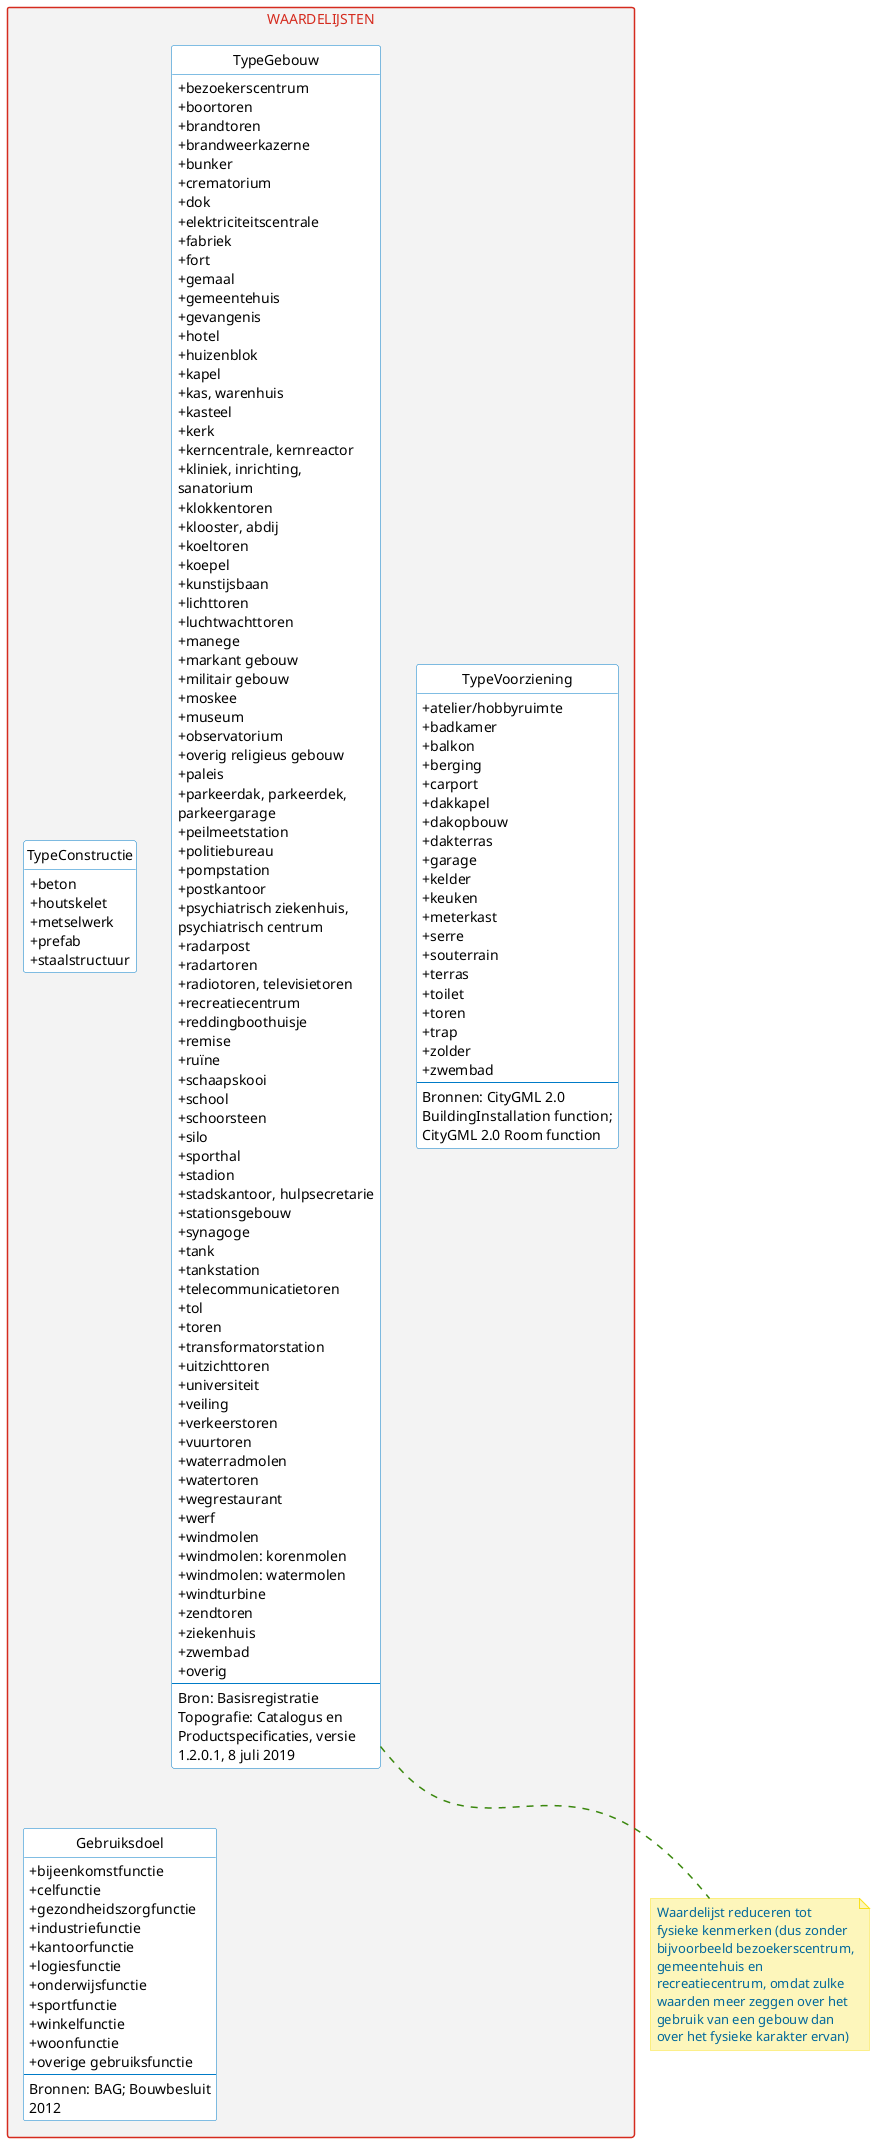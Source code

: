 @startuml

' skinparam linetype ortho
' skinparam linetype polyline

' --------v-v-v-v-v-v-v-v--------
' https://www.rijkshuisstijl.nl/organisatiespecifieke-richtlijnen/ministerie-van-binnenlandse-zaken-en-koninkrijksrelaties/deelidentiteit-kerndepartement-bzk
' https://www.rijkshuisstijl.nl/basiselementen/basiselementen-online/online-kleuren
'
' # Communicatiekleuren
' Het kerndepartement van BZK heeft uit het kleurenpalet van de rijkshuisstijl drie kleuren (elk met tint1 / tint2) gekozen:
' - Rijksoverheid hemelblauw #007bc7 (#b2d7ee/#d9ebf7)
' - Rijksoverheid rood #d52b1e (#f2bfbb/#f9dfdd)
' - Rijksoverheid groen #39870c (#c3dbb6/#e1eddb)
' Het gebruik van deze kleuren in combinatie met veel wit wordt gestimuleerd.
'
' # Tinten voor achtergrondkaders, grafieken en tabellen
' Voor achtergrondkaders, grafieken en tabellen kunnen 7 neutrale grijstinten of tinten van een communicatiekleur in stappen van 20% worden toegepast. Voor tekstachtergrond wordt grijstint1 of communicatiekleur tint2 aanbevolen om aan de contrasteisen voor een goede leesbaarheid te voldoen.
'
' Rijksoverheid grijs 1 #f3f3f3
' Rijksoverheid grijs 2 #e6e6e6
' Rijksoverheid grijs 3 #cccccc
' Rijksoverheid grijs 4 #b4b4b4
' Rijksoverheid grijs 5 #999999
' Rijksoverheid grijs 6 #696969
' Rijksoverheid grijs 7 #535353

' skinparam linetype ortho
' skinparam linetype polyline
' --------^-^-^-^-^-^-^-^--------

skinparam WrapWidth 200

skinparam Shadowing false

skinparam classAttributeIconSize 0

skinparam class {
    ArrowColor #39870c
'     ArrowMessageAlignment center
    ArrowThickness 1.5
    BackgroundColor #ffffff
    BorderColor #007bc7
    BorderColor<<extern>> #999999
    FontColor<<extern>> #999999
'     FontName RijksoverheidSansText
'     StereotypeFontStyle italic
}

skinparam note {
    BackgroundColor #fdf6bb
    BorderColor #f9e11e
    FontColor #01689b
'     FontName RijksoverheidSansText
}

skinparam package {
    BackgroundColor #f3f3f3
    BorderColor #d52b1e
    FontColor #d52b1e
'     FontName RijksoverheidSansText
    FontStyle normal
    Style rectangle
}

hide empty members

hide circle

hide stereotype

' together {
'     class TypeConstructie
'     class TypeVoorziening
'     class TypeMetagegeven
'     class Gebruiksdoel
'     class TypeGebouw
' }

package "WAARDELIJSTEN" {

    class TypeConstructie << Referentielijst >> {
        + beton
        + houtskelet
        + metselwerk
        + prefab
        + staalstructuur
    }

    class TypeVoorziening << Referentielijst >> {
        + atelier/hobbyruimte
        + badkamer
        + balkon
        + berging
        + carport
        + dakkapel
        + dakopbouw
        + dakterras
        + garage
        + kelder
        + keuken
        + meterkast
        + serre
        + souterrain
        + terras
        + toilet
        + toren
        + trap
        + zolder
        + zwembad
        --
        Bronnen: CityGML 2.0 BuildingInstallation function; CityGML 2.0 Room function
    }

'     class TypeMetagegeven << Referentielijst >> {
'         accuraatheid
'         bewerkingsmethode
'         in onderzoek
'         inwinningsmethode
'     }

    class Gebruiksdoel << Referentielijst >> {
        + bijeenkomstfunctie
        + celfunctie
        + gezondheidszorgfunctie
        + industriefunctie
        + kantoorfunctie
        + logiesfunctie
        + onderwijsfunctie
        + sportfunctie
        + winkelfunctie
        + woonfunctie
        + overige gebruiksfunctie
        --
        Bronnen: BAG; Bouwbesluit 2012
    }

    class TypeGebouw << Referentielijst >> {
' http://inspire.ec.europa.eu/codelist/BuildingNatureValue
'         + boog
'         + bunker
'         + dam
'         + grotgebouw
'         + kapel
'         + kas
'         + kasteel
'         + kerk
'         + moskee
'         + opslagtank
'         + overkapping
'         + schuur
'         + silo
'         + stadion
'         + synagoge
'         + tempel
'         + toren
'         + vuurtoren
'         + windmolen
'         + windturbine
'         + zonnescherm
'         --
'         Bron: INSPIRE BuildingNatureValue
'
        + bezoekerscentrum
        + boortoren
        + brandtoren
        + brandweerkazerne
        + bunker
        + crematorium
        + dok
        + elektriciteitscentrale
        + fabriek
        + fort
        + gemaal
        + gemeentehuis
        + gevangenis
        + hotel
        + huizenblok
        + kapel
        + kas, warenhuis
        + kasteel
        + kerk
        + kerncentrale, kernreactor
        + kliniek, inrichting, sanatorium
        + klokkentoren
        + klooster, abdij
        + koeltoren
        + koepel
        + kunstijsbaan
        + lichttoren
        + luchtwachttoren
        + manege
        + markant gebouw
        + militair gebouw
        + moskee
        + museum
        + observatorium
        + overig religieus gebouw
        + paleis
        + parkeerdak, parkeerdek, parkeergarage
        + peilmeetstation
        + politiebureau
        + pompstation
        + postkantoor
        + psychiatrisch ziekenhuis, psychiatrisch centrum
        + radarpost
        + radartoren
        + radiotoren, televisietoren
        + recreatiecentrum
        + reddingboothuisje
        + remise
        + ruïne
        + schaapskooi
        + school
        + schoorsteen
        + silo
        + sporthal
        + stadion
        + stadskantoor, hulpsecretarie
        + stationsgebouw
        + synagoge
        + tank
        + tankstation
        + telecommunicatietoren
        + tol
        + toren
        + transformatorstation
        + uitzichttoren
        + universiteit
        + veiling
        + verkeerstoren
        + vuurtoren
        + waterradmolen
        + watertoren
        + wegrestaurant
        + werf
        + windmolen
        + windmolen: korenmolen
        + windmolen: watermolen
        + windturbine
        + zendtoren
        + ziekenhuis
        + zwembad
        + overig
        --
        Bron: Basisregistratie Topografie: Catalogus en Productspecificaties, versie 1.2.0.1, 8 juli 2019
    }

}

note bottom of TypeGebouw : Waardelijst reduceren tot fysieke kenmerken (dus zonder bijvoorbeeld bezoekerscentrum, gemeentehuis en recreatiecentrum, omdat zulke waarden meer zeggen over het gebruik van een gebouw dan over het fysieke karakter ervan)

@enduml
